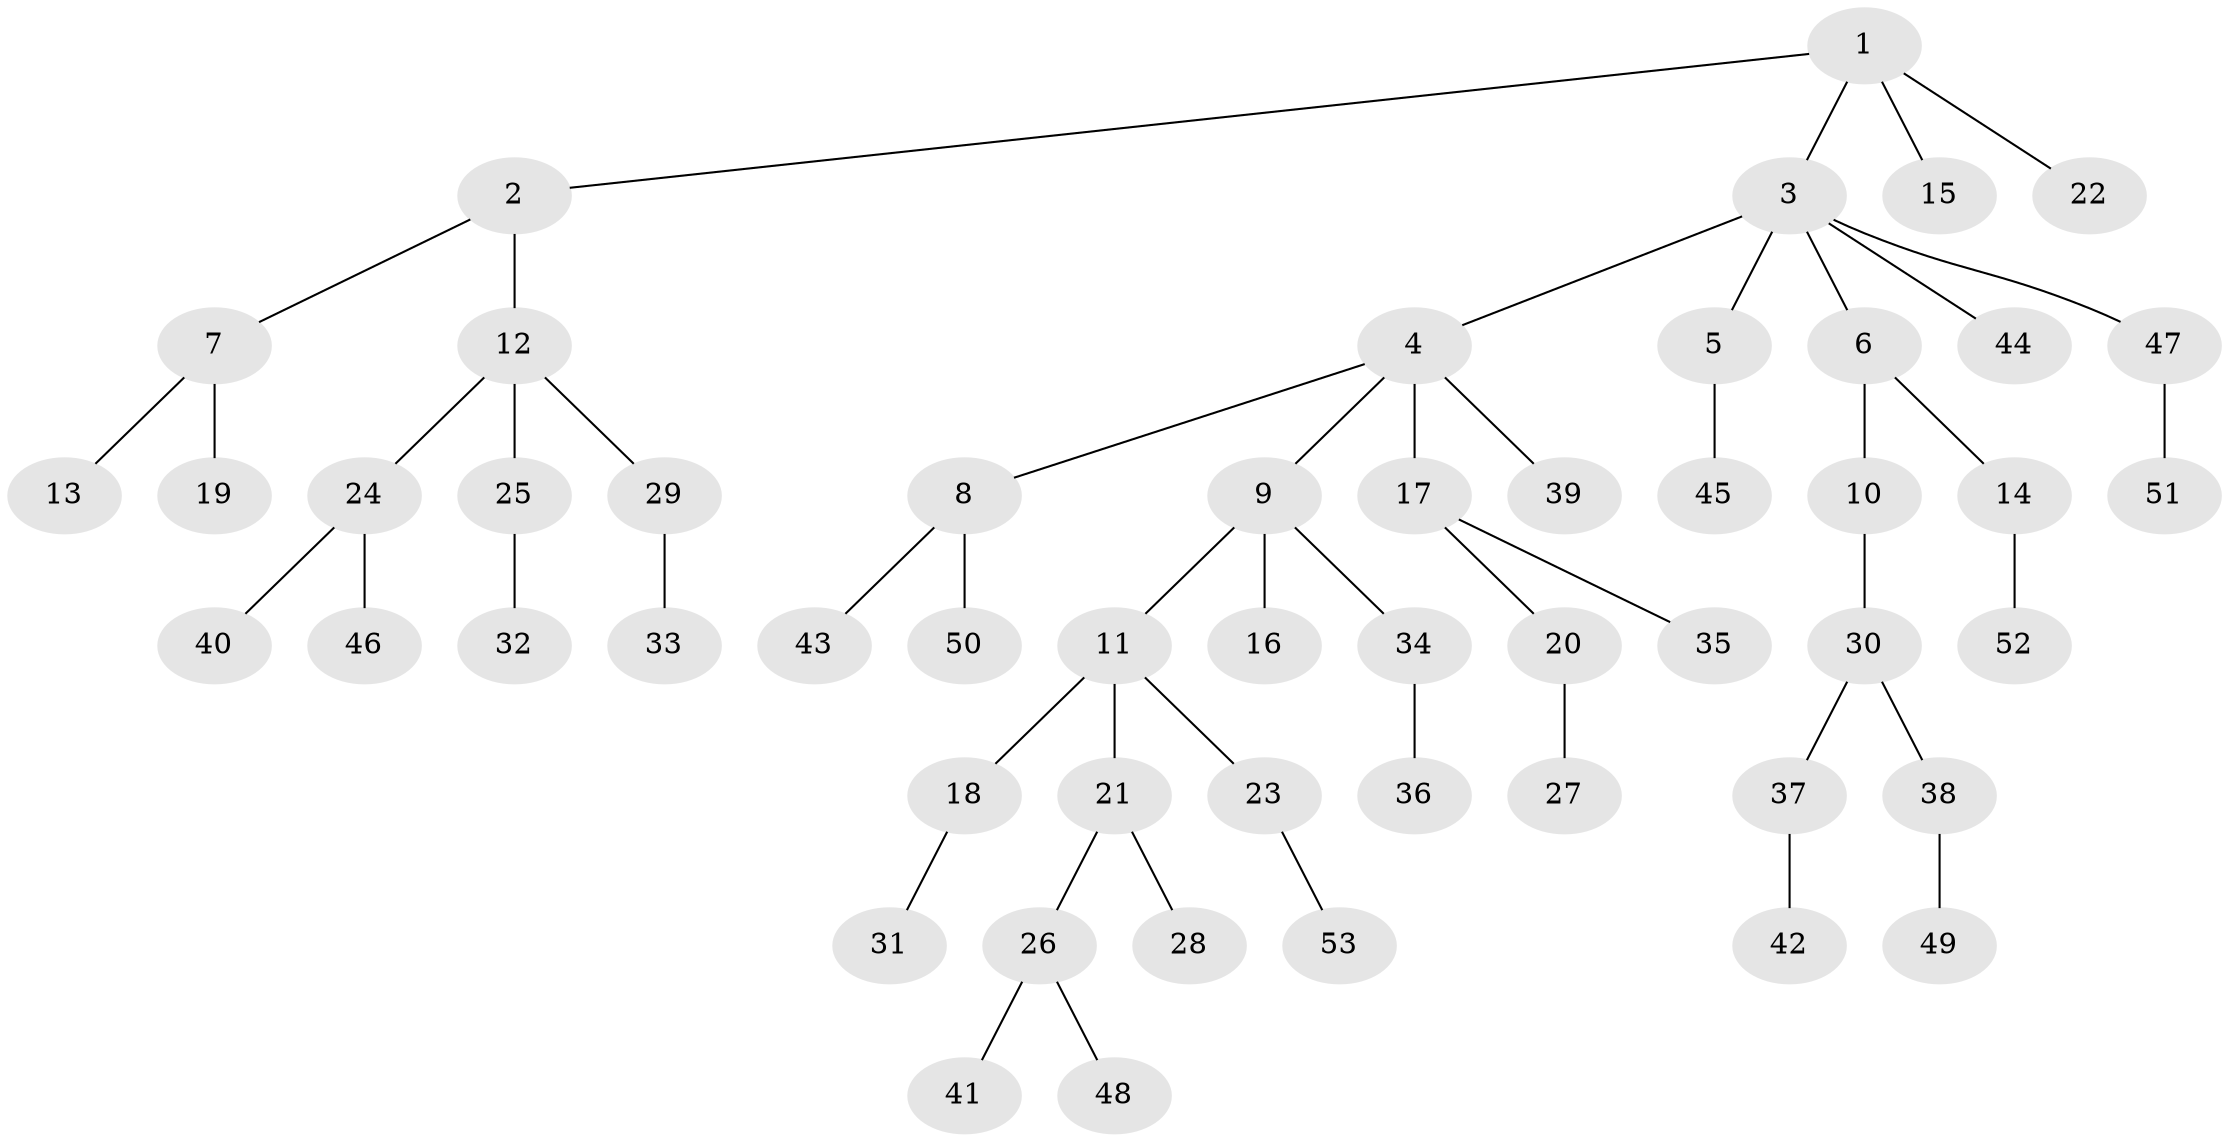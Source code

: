 // coarse degree distribution, {9: 0.047619047619047616, 4: 0.047619047619047616, 1: 0.6666666666666666, 3: 0.14285714285714285, 2: 0.09523809523809523}
// Generated by graph-tools (version 1.1) at 2025/19/03/04/25 18:19:21]
// undirected, 53 vertices, 52 edges
graph export_dot {
graph [start="1"]
  node [color=gray90,style=filled];
  1;
  2;
  3;
  4;
  5;
  6;
  7;
  8;
  9;
  10;
  11;
  12;
  13;
  14;
  15;
  16;
  17;
  18;
  19;
  20;
  21;
  22;
  23;
  24;
  25;
  26;
  27;
  28;
  29;
  30;
  31;
  32;
  33;
  34;
  35;
  36;
  37;
  38;
  39;
  40;
  41;
  42;
  43;
  44;
  45;
  46;
  47;
  48;
  49;
  50;
  51;
  52;
  53;
  1 -- 2;
  1 -- 3;
  1 -- 15;
  1 -- 22;
  2 -- 7;
  2 -- 12;
  3 -- 4;
  3 -- 5;
  3 -- 6;
  3 -- 44;
  3 -- 47;
  4 -- 8;
  4 -- 9;
  4 -- 17;
  4 -- 39;
  5 -- 45;
  6 -- 10;
  6 -- 14;
  7 -- 13;
  7 -- 19;
  8 -- 43;
  8 -- 50;
  9 -- 11;
  9 -- 16;
  9 -- 34;
  10 -- 30;
  11 -- 18;
  11 -- 21;
  11 -- 23;
  12 -- 24;
  12 -- 25;
  12 -- 29;
  14 -- 52;
  17 -- 20;
  17 -- 35;
  18 -- 31;
  20 -- 27;
  21 -- 26;
  21 -- 28;
  23 -- 53;
  24 -- 40;
  24 -- 46;
  25 -- 32;
  26 -- 41;
  26 -- 48;
  29 -- 33;
  30 -- 37;
  30 -- 38;
  34 -- 36;
  37 -- 42;
  38 -- 49;
  47 -- 51;
}
